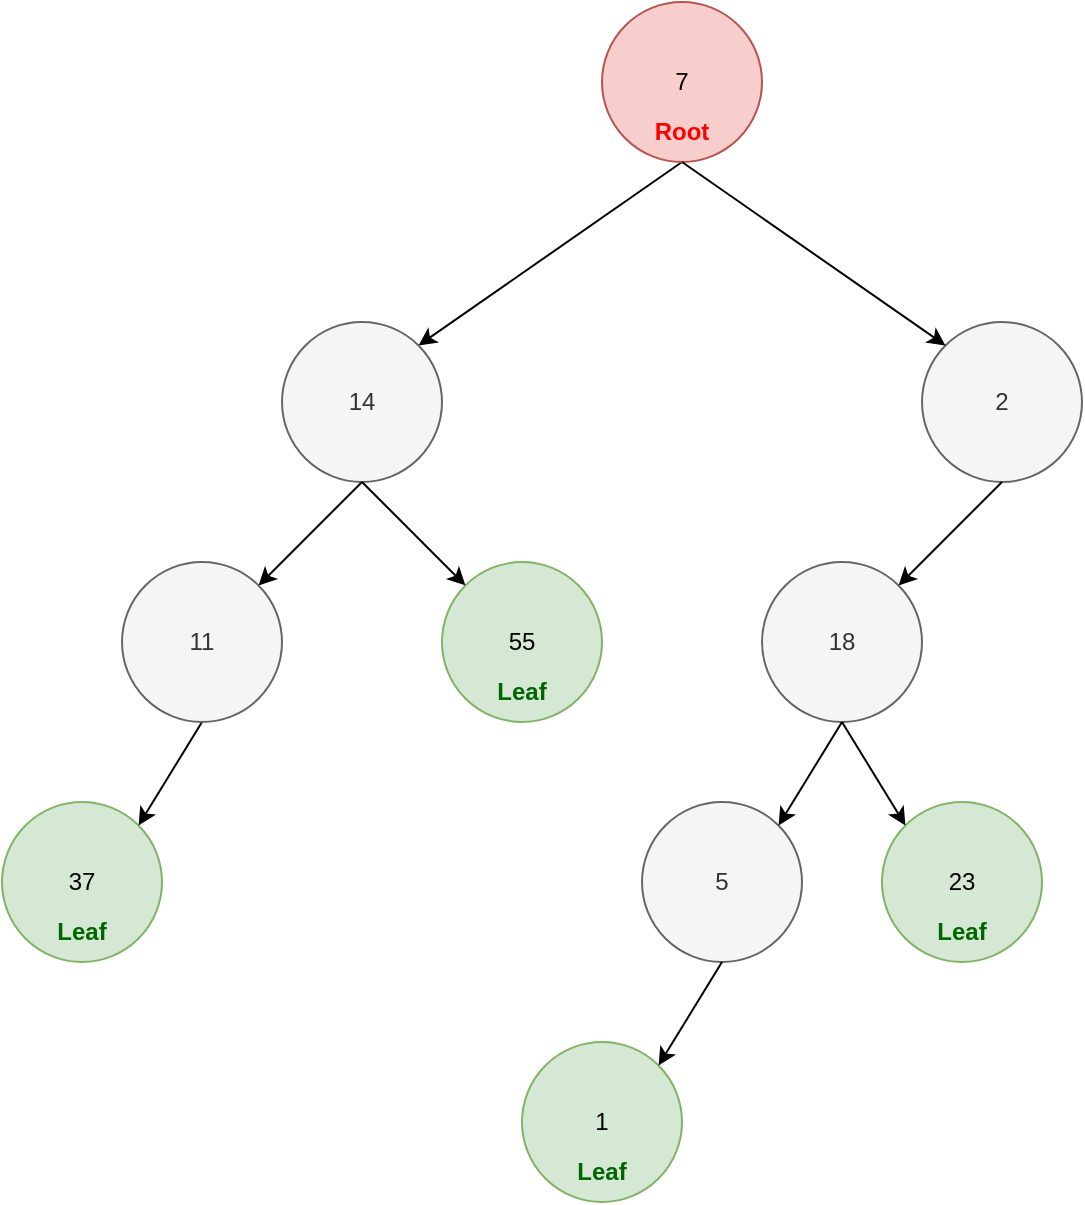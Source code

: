 <mxfile version="20.2.8" type="device" pages="3"><diagram id="FJ5xliJ1c7BC2YRpG38H" name="第 1 页"><mxGraphModel dx="946" dy="587" grid="1" gridSize="10" guides="1" tooltips="1" connect="1" arrows="1" fold="1" page="1" pageScale="1" pageWidth="827" pageHeight="1169" math="0" shadow="0"><root><mxCell id="0"/><mxCell id="1" parent="0"/><mxCell id="PRKMR6yypdvgAcprAi8h-4" value="1" style="ellipse;whiteSpace=wrap;html=1;aspect=fixed;fillColor=#d5e8d4;strokeColor=#82b366;" parent="1" vertex="1"><mxGeometry x="360" y="600" width="80" height="80" as="geometry"/></mxCell><mxCell id="VWHCDTDISH46WxiScgYt-14" style="rounded=0;orthogonalLoop=1;jettySize=auto;html=1;exitX=0.5;exitY=1;exitDx=0;exitDy=0;entryX=1;entryY=0;entryDx=0;entryDy=0;" parent="1" source="VWHCDTDISH46WxiScgYt-1" target="VWHCDTDISH46WxiScgYt-11" edge="1"><mxGeometry relative="1" as="geometry"/></mxCell><mxCell id="VWHCDTDISH46WxiScgYt-1" value="7" style="ellipse;whiteSpace=wrap;html=1;aspect=fixed;fillColor=#f8cecc;strokeColor=#b85450;" parent="1" vertex="1"><mxGeometry x="400" y="80" width="80" height="80" as="geometry"/></mxCell><mxCell id="VWHCDTDISH46WxiScgYt-4" value="55" style="ellipse;whiteSpace=wrap;html=1;aspect=fixed;fillColor=#d5e8d4;strokeColor=#82b366;" parent="1" vertex="1"><mxGeometry x="320" y="360" width="80" height="80" as="geometry"/></mxCell><mxCell id="VWHCDTDISH46WxiScgYt-7" value="37" style="ellipse;whiteSpace=wrap;html=1;aspect=fixed;fillColor=#d5e8d4;strokeColor=#82b366;" parent="1" vertex="1"><mxGeometry x="100" y="480" width="80" height="80" as="geometry"/></mxCell><mxCell id="VWHCDTDISH46WxiScgYt-11" value="14" style="ellipse;whiteSpace=wrap;html=1;aspect=fixed;fillColor=#f5f5f5;strokeColor=#666666;fontColor=#333333;" parent="1" vertex="1"><mxGeometry x="240" y="240" width="80" height="80" as="geometry"/></mxCell><mxCell id="VWHCDTDISH46WxiScgYt-12" value="2" style="ellipse;whiteSpace=wrap;html=1;aspect=fixed;fillColor=#f5f5f5;strokeColor=#666666;fontColor=#333333;" parent="1" vertex="1"><mxGeometry x="560" y="240" width="80" height="80" as="geometry"/></mxCell><mxCell id="VWHCDTDISH46WxiScgYt-13" value="5" style="ellipse;whiteSpace=wrap;html=1;aspect=fixed;fillColor=#f5f5f5;strokeColor=#666666;fontColor=#333333;" parent="1" vertex="1"><mxGeometry x="420" y="480" width="80" height="80" as="geometry"/></mxCell><mxCell id="VWHCDTDISH46WxiScgYt-15" style="rounded=0;orthogonalLoop=1;jettySize=auto;html=1;exitX=0.5;exitY=1;exitDx=0;exitDy=0;entryX=0;entryY=0;entryDx=0;entryDy=0;" parent="1" source="VWHCDTDISH46WxiScgYt-1" target="VWHCDTDISH46WxiScgYt-12" edge="1"><mxGeometry relative="1" as="geometry"><mxPoint x="440" y="160" as="sourcePoint"/><mxPoint x="360" y="200" as="targetPoint"/></mxGeometry></mxCell><mxCell id="VWHCDTDISH46WxiScgYt-16" style="rounded=0;orthogonalLoop=1;jettySize=auto;html=1;entryX=0;entryY=0;entryDx=0;entryDy=0;exitX=0.5;exitY=1;exitDx=0;exitDy=0;" parent="1" source="VWHCDTDISH46WxiScgYt-11" target="VWHCDTDISH46WxiScgYt-4" edge="1"><mxGeometry relative="1" as="geometry"><mxPoint x="360" y="280" as="sourcePoint"/><mxPoint x="280" y="320" as="targetPoint"/></mxGeometry></mxCell><mxCell id="VWHCDTDISH46WxiScgYt-17" style="rounded=0;orthogonalLoop=1;jettySize=auto;html=1;exitX=0.5;exitY=1;exitDx=0;exitDy=0;" parent="1" source="VWHCDTDISH46WxiScgYt-11" target="VWHCDTDISH46WxiScgYt-24" edge="1"><mxGeometry relative="1" as="geometry"><mxPoint x="370" y="290" as="sourcePoint"/><mxPoint x="310" y="370" as="targetPoint"/></mxGeometry></mxCell><mxCell id="VWHCDTDISH46WxiScgYt-19" style="rounded=0;orthogonalLoop=1;jettySize=auto;html=1;entryX=1;entryY=0;entryDx=0;entryDy=0;exitX=0.5;exitY=1;exitDx=0;exitDy=0;" parent="1" source="VWHCDTDISH46WxiScgYt-12" target="VWHCDTDISH46WxiScgYt-28" edge="1"><mxGeometry relative="1" as="geometry"><mxPoint x="520" y="280" as="sourcePoint"/><mxPoint x="460" y="360" as="targetPoint"/></mxGeometry></mxCell><mxCell id="VWHCDTDISH46WxiScgYt-20" value="&lt;font color=&quot;#ff0000&quot;&gt;&lt;b&gt;Root&lt;/b&gt;&lt;/font&gt;" style="text;html=1;strokeColor=none;fillColor=none;align=center;verticalAlign=middle;whiteSpace=wrap;rounded=0;" parent="1" vertex="1"><mxGeometry x="410" y="130" width="60" height="30" as="geometry"/></mxCell><mxCell id="VWHCDTDISH46WxiScgYt-21" value="&lt;b style=&quot;&quot;&gt;&lt;font color=&quot;#006600&quot;&gt;Leaf&lt;/font&gt;&lt;/b&gt;" style="text;html=1;strokeColor=none;fillColor=none;align=center;verticalAlign=middle;whiteSpace=wrap;rounded=0;" parent="1" vertex="1"><mxGeometry x="110" y="530" width="60" height="30" as="geometry"/></mxCell><mxCell id="VWHCDTDISH46WxiScgYt-22" value="&lt;b style=&quot;&quot;&gt;&lt;font color=&quot;#006600&quot;&gt;Leaf&lt;/font&gt;&lt;/b&gt;" style="text;html=1;strokeColor=none;fillColor=none;align=center;verticalAlign=middle;whiteSpace=wrap;rounded=0;" parent="1" vertex="1"><mxGeometry x="330" y="410" width="60" height="30" as="geometry"/></mxCell><mxCell id="VWHCDTDISH46WxiScgYt-23" value="&lt;b style=&quot;&quot;&gt;&lt;font color=&quot;#006600&quot;&gt;Leaf&lt;/font&gt;&lt;/b&gt;" style="text;html=1;strokeColor=none;fillColor=none;align=center;verticalAlign=middle;whiteSpace=wrap;rounded=0;" parent="1" vertex="1"><mxGeometry x="370" y="650" width="60" height="30" as="geometry"/></mxCell><mxCell id="VWHCDTDISH46WxiScgYt-27" style="edgeStyle=none;rounded=0;orthogonalLoop=1;jettySize=auto;html=1;entryX=1;entryY=0;entryDx=0;entryDy=0;fontColor=#006600;exitX=0.5;exitY=1;exitDx=0;exitDy=0;" parent="1" source="VWHCDTDISH46WxiScgYt-24" target="VWHCDTDISH46WxiScgYt-7" edge="1"><mxGeometry relative="1" as="geometry"/></mxCell><mxCell id="VWHCDTDISH46WxiScgYt-24" value="11" style="ellipse;whiteSpace=wrap;html=1;aspect=fixed;fillColor=#f5f5f5;strokeColor=#666666;fontColor=#333333;" parent="1" vertex="1"><mxGeometry x="160" y="360" width="80" height="80" as="geometry"/></mxCell><mxCell id="VWHCDTDISH46WxiScgYt-28" value="18" style="ellipse;whiteSpace=wrap;html=1;aspect=fixed;fillColor=#f5f5f5;strokeColor=#666666;fontColor=#333333;" parent="1" vertex="1"><mxGeometry x="480" y="360" width="80" height="80" as="geometry"/></mxCell><mxCell id="VWHCDTDISH46WxiScgYt-29" style="edgeStyle=none;rounded=0;orthogonalLoop=1;jettySize=auto;html=1;entryX=1;entryY=0;entryDx=0;entryDy=0;fontColor=#006600;exitX=0.5;exitY=1;exitDx=0;exitDy=0;" parent="1" source="VWHCDTDISH46WxiScgYt-28" target="VWHCDTDISH46WxiScgYt-13" edge="1"><mxGeometry relative="1" as="geometry"><mxPoint x="520" y="480" as="sourcePoint"/><mxPoint x="540" y="560" as="targetPoint"/></mxGeometry></mxCell><mxCell id="VWHCDTDISH46WxiScgYt-30" value="23" style="ellipse;whiteSpace=wrap;html=1;aspect=fixed;fillColor=#d5e8d4;strokeColor=#82b366;" parent="1" vertex="1"><mxGeometry x="540" y="480" width="80" height="80" as="geometry"/></mxCell><mxCell id="VWHCDTDISH46WxiScgYt-31" value="&lt;b style=&quot;&quot;&gt;&lt;font color=&quot;#006600&quot;&gt;Leaf&lt;/font&gt;&lt;/b&gt;" style="text;html=1;strokeColor=none;fillColor=none;align=center;verticalAlign=middle;whiteSpace=wrap;rounded=0;" parent="1" vertex="1"><mxGeometry x="550" y="530" width="60" height="30" as="geometry"/></mxCell><mxCell id="VWHCDTDISH46WxiScgYt-32" style="edgeStyle=none;rounded=0;orthogonalLoop=1;jettySize=auto;html=1;fontColor=#006600;exitX=0.5;exitY=1;exitDx=0;exitDy=0;entryX=0;entryY=0;entryDx=0;entryDy=0;" parent="1" source="VWHCDTDISH46WxiScgYt-28" target="VWHCDTDISH46WxiScgYt-30" edge="1"><mxGeometry relative="1" as="geometry"><mxPoint x="590" y="490" as="sourcePoint"/><mxPoint x="540" y="570" as="targetPoint"/></mxGeometry></mxCell><mxCell id="PRKMR6yypdvgAcprAi8h-5" style="edgeStyle=none;rounded=0;orthogonalLoop=1;jettySize=auto;html=1;fontColor=#006600;exitX=0.5;exitY=1;exitDx=0;exitDy=0;entryX=1;entryY=0;entryDx=0;entryDy=0;" parent="1" source="VWHCDTDISH46WxiScgYt-13" target="PRKMR6yypdvgAcprAi8h-4" edge="1"><mxGeometry relative="1" as="geometry"><mxPoint x="610" y="450" as="sourcePoint"/><mxPoint x="530" y="530" as="targetPoint"/></mxGeometry></mxCell></root></mxGraphModel></diagram><diagram id="93M0nnQz9Hr-LAAxuoXp" name="第 2 页"><mxGraphModel dx="1002" dy="748" grid="1" gridSize="10" guides="1" tooltips="1" connect="1" arrows="1" fold="1" page="1" pageScale="1" pageWidth="827" pageHeight="1169" math="0" shadow="0"><root><mxCell id="0"/><mxCell id="1" parent="0"/><mxCell id="3s5BIjTrQRwaZTwkFsuK-1" value="1" style="ellipse;whiteSpace=wrap;html=1;aspect=fixed;fillColor=#d5e8d4;strokeColor=#82b366;" vertex="1" parent="1"><mxGeometry x="360" y="600" width="80" height="80" as="geometry"/></mxCell><mxCell id="3s5BIjTrQRwaZTwkFsuK-2" style="rounded=0;orthogonalLoop=1;jettySize=auto;html=1;exitX=0.5;exitY=1;exitDx=0;exitDy=0;entryX=1;entryY=0;entryDx=0;entryDy=0;" edge="1" parent="1" source="3s5BIjTrQRwaZTwkFsuK-3" target="3s5BIjTrQRwaZTwkFsuK-6"><mxGeometry relative="1" as="geometry"/></mxCell><mxCell id="3s5BIjTrQRwaZTwkFsuK-3" value="7" style="ellipse;whiteSpace=wrap;html=1;aspect=fixed;fillColor=#f8cecc;strokeColor=#b85450;" vertex="1" parent="1"><mxGeometry x="400" y="80" width="80" height="80" as="geometry"/></mxCell><mxCell id="3s5BIjTrQRwaZTwkFsuK-4" value="55" style="ellipse;whiteSpace=wrap;html=1;aspect=fixed;fillColor=#d5e8d4;strokeColor=#82b366;" vertex="1" parent="1"><mxGeometry x="320" y="360" width="80" height="80" as="geometry"/></mxCell><mxCell id="3s5BIjTrQRwaZTwkFsuK-5" value="37" style="ellipse;whiteSpace=wrap;html=1;aspect=fixed;fillColor=#d5e8d4;strokeColor=#82b366;" vertex="1" parent="1"><mxGeometry x="100" y="480" width="80" height="80" as="geometry"/></mxCell><mxCell id="3s5BIjTrQRwaZTwkFsuK-6" value="14" style="ellipse;whiteSpace=wrap;html=1;aspect=fixed;fillColor=#f5f5f5;strokeColor=#666666;fontColor=#333333;" vertex="1" parent="1"><mxGeometry x="240" y="240" width="80" height="80" as="geometry"/></mxCell><mxCell id="3s5BIjTrQRwaZTwkFsuK-7" value="2" style="ellipse;whiteSpace=wrap;html=1;aspect=fixed;fillColor=#f5f5f5;strokeColor=#666666;fontColor=#333333;" vertex="1" parent="1"><mxGeometry x="560" y="240" width="80" height="80" as="geometry"/></mxCell><mxCell id="3s5BIjTrQRwaZTwkFsuK-8" value="5" style="ellipse;whiteSpace=wrap;html=1;aspect=fixed;fillColor=#f5f5f5;strokeColor=#666666;fontColor=#333333;" vertex="1" parent="1"><mxGeometry x="420" y="480" width="80" height="80" as="geometry"/></mxCell><mxCell id="3s5BIjTrQRwaZTwkFsuK-9" style="rounded=0;orthogonalLoop=1;jettySize=auto;html=1;exitX=0.5;exitY=1;exitDx=0;exitDy=0;entryX=0;entryY=0;entryDx=0;entryDy=0;" edge="1" parent="1" source="3s5BIjTrQRwaZTwkFsuK-3" target="3s5BIjTrQRwaZTwkFsuK-7"><mxGeometry relative="1" as="geometry"><mxPoint x="440" y="160" as="sourcePoint"/><mxPoint x="360" y="200" as="targetPoint"/></mxGeometry></mxCell><mxCell id="3s5BIjTrQRwaZTwkFsuK-10" style="rounded=0;orthogonalLoop=1;jettySize=auto;html=1;entryX=0;entryY=0;entryDx=0;entryDy=0;exitX=0.5;exitY=1;exitDx=0;exitDy=0;" edge="1" parent="1" source="3s5BIjTrQRwaZTwkFsuK-6" target="3s5BIjTrQRwaZTwkFsuK-4"><mxGeometry relative="1" as="geometry"><mxPoint x="360" y="280" as="sourcePoint"/><mxPoint x="280" y="320" as="targetPoint"/></mxGeometry></mxCell><mxCell id="3s5BIjTrQRwaZTwkFsuK-11" style="rounded=0;orthogonalLoop=1;jettySize=auto;html=1;exitX=0.5;exitY=1;exitDx=0;exitDy=0;" edge="1" parent="1" source="3s5BIjTrQRwaZTwkFsuK-6" target="3s5BIjTrQRwaZTwkFsuK-18"><mxGeometry relative="1" as="geometry"><mxPoint x="370" y="290" as="sourcePoint"/><mxPoint x="310" y="370" as="targetPoint"/></mxGeometry></mxCell><mxCell id="3s5BIjTrQRwaZTwkFsuK-12" style="rounded=0;orthogonalLoop=1;jettySize=auto;html=1;entryX=1;entryY=0;entryDx=0;entryDy=0;exitX=0.5;exitY=1;exitDx=0;exitDy=0;" edge="1" parent="1" source="3s5BIjTrQRwaZTwkFsuK-7" target="3s5BIjTrQRwaZTwkFsuK-19"><mxGeometry relative="1" as="geometry"><mxPoint x="520" y="280" as="sourcePoint"/><mxPoint x="460" y="360" as="targetPoint"/></mxGeometry></mxCell><mxCell id="3s5BIjTrQRwaZTwkFsuK-13" value="&lt;font color=&quot;#ff0000&quot;&gt;&lt;b&gt;Root&lt;/b&gt;&lt;/font&gt;" style="text;html=1;strokeColor=none;fillColor=none;align=center;verticalAlign=middle;whiteSpace=wrap;rounded=0;" vertex="1" parent="1"><mxGeometry x="410" y="130" width="60" height="30" as="geometry"/></mxCell><mxCell id="3s5BIjTrQRwaZTwkFsuK-14" value="&lt;b style=&quot;&quot;&gt;&lt;font color=&quot;#006600&quot;&gt;Leaf&lt;/font&gt;&lt;/b&gt;" style="text;html=1;strokeColor=none;fillColor=none;align=center;verticalAlign=middle;whiteSpace=wrap;rounded=0;" vertex="1" parent="1"><mxGeometry x="110" y="530" width="60" height="30" as="geometry"/></mxCell><mxCell id="3s5BIjTrQRwaZTwkFsuK-15" value="&lt;b style=&quot;&quot;&gt;&lt;font color=&quot;#006600&quot;&gt;Leaf&lt;/font&gt;&lt;/b&gt;" style="text;html=1;strokeColor=none;fillColor=none;align=center;verticalAlign=middle;whiteSpace=wrap;rounded=0;" vertex="1" parent="1"><mxGeometry x="330" y="410" width="60" height="30" as="geometry"/></mxCell><mxCell id="3s5BIjTrQRwaZTwkFsuK-16" value="&lt;b style=&quot;&quot;&gt;&lt;font color=&quot;#006600&quot;&gt;Leaf&lt;/font&gt;&lt;/b&gt;" style="text;html=1;strokeColor=none;fillColor=none;align=center;verticalAlign=middle;whiteSpace=wrap;rounded=0;" vertex="1" parent="1"><mxGeometry x="370" y="650" width="60" height="30" as="geometry"/></mxCell><mxCell id="3s5BIjTrQRwaZTwkFsuK-17" style="edgeStyle=none;rounded=0;orthogonalLoop=1;jettySize=auto;html=1;entryX=1;entryY=0;entryDx=0;entryDy=0;fontColor=#006600;exitX=0.5;exitY=1;exitDx=0;exitDy=0;" edge="1" parent="1" source="3s5BIjTrQRwaZTwkFsuK-18" target="3s5BIjTrQRwaZTwkFsuK-5"><mxGeometry relative="1" as="geometry"/></mxCell><mxCell id="3s5BIjTrQRwaZTwkFsuK-18" value="11" style="ellipse;whiteSpace=wrap;html=1;aspect=fixed;fillColor=#f5f5f5;strokeColor=#666666;fontColor=#333333;" vertex="1" parent="1"><mxGeometry x="160" y="360" width="80" height="80" as="geometry"/></mxCell><mxCell id="3s5BIjTrQRwaZTwkFsuK-19" value="18" style="ellipse;whiteSpace=wrap;html=1;aspect=fixed;fillColor=#f5f5f5;strokeColor=#666666;fontColor=#333333;" vertex="1" parent="1"><mxGeometry x="480" y="360" width="80" height="80" as="geometry"/></mxCell><mxCell id="3s5BIjTrQRwaZTwkFsuK-20" style="edgeStyle=none;rounded=0;orthogonalLoop=1;jettySize=auto;html=1;entryX=1;entryY=0;entryDx=0;entryDy=0;fontColor=#006600;exitX=0.5;exitY=1;exitDx=0;exitDy=0;" edge="1" parent="1" source="3s5BIjTrQRwaZTwkFsuK-19" target="3s5BIjTrQRwaZTwkFsuK-8"><mxGeometry relative="1" as="geometry"><mxPoint x="520" y="480" as="sourcePoint"/><mxPoint x="540" y="560" as="targetPoint"/></mxGeometry></mxCell><mxCell id="3s5BIjTrQRwaZTwkFsuK-21" value="23" style="ellipse;whiteSpace=wrap;html=1;aspect=fixed;fillColor=#d5e8d4;strokeColor=#82b366;" vertex="1" parent="1"><mxGeometry x="540" y="480" width="80" height="80" as="geometry"/></mxCell><mxCell id="3s5BIjTrQRwaZTwkFsuK-22" value="&lt;b style=&quot;&quot;&gt;&lt;font color=&quot;#006600&quot;&gt;Leaf&lt;/font&gt;&lt;/b&gt;" style="text;html=1;strokeColor=none;fillColor=none;align=center;verticalAlign=middle;whiteSpace=wrap;rounded=0;" vertex="1" parent="1"><mxGeometry x="550" y="530" width="60" height="30" as="geometry"/></mxCell><mxCell id="3s5BIjTrQRwaZTwkFsuK-23" style="edgeStyle=none;rounded=0;orthogonalLoop=1;jettySize=auto;html=1;fontColor=#006600;exitX=0.5;exitY=1;exitDx=0;exitDy=0;entryX=0;entryY=0;entryDx=0;entryDy=0;" edge="1" parent="1" source="3s5BIjTrQRwaZTwkFsuK-19" target="3s5BIjTrQRwaZTwkFsuK-21"><mxGeometry relative="1" as="geometry"><mxPoint x="590" y="490" as="sourcePoint"/><mxPoint x="540" y="570" as="targetPoint"/></mxGeometry></mxCell><mxCell id="3s5BIjTrQRwaZTwkFsuK-24" style="edgeStyle=none;rounded=0;orthogonalLoop=1;jettySize=auto;html=1;fontColor=#006600;exitX=0.5;exitY=1;exitDx=0;exitDy=0;entryX=1;entryY=0;entryDx=0;entryDy=0;" edge="1" parent="1" source="3s5BIjTrQRwaZTwkFsuK-8" target="3s5BIjTrQRwaZTwkFsuK-1"><mxGeometry relative="1" as="geometry"><mxPoint x="610" y="450" as="sourcePoint"/><mxPoint x="530" y="530" as="targetPoint"/></mxGeometry></mxCell><mxCell id="3s5BIjTrQRwaZTwkFsuK-25" value="" style="rounded=0;whiteSpace=wrap;html=1;dashed=1;strokeColor=#FF0000;strokeWidth=1;fillColor=none;" vertex="1" parent="1"><mxGeometry x="230" y="70" width="420" height="260" as="geometry"/></mxCell><mxCell id="3s5BIjTrQRwaZTwkFsuK-26" value="" style="rounded=0;whiteSpace=wrap;html=1;dashed=1;strokeColor=#000000;strokeWidth=1;fillColor=none;" vertex="1" parent="1"><mxGeometry x="150" y="230" width="260" height="220" as="geometry"/></mxCell><mxCell id="3s5BIjTrQRwaZTwkFsuK-27" value="" style="rounded=0;whiteSpace=wrap;html=1;dashed=1;strokeColor=#000000;strokeWidth=1;fillColor=none;" vertex="1" parent="1"><mxGeometry x="470" y="230" width="190" height="220" as="geometry"/></mxCell><mxCell id="3s5BIjTrQRwaZTwkFsuK-28" value="" style="rounded=0;whiteSpace=wrap;html=1;dashed=1;strokeColor=#000000;strokeWidth=1;fillColor=none;" vertex="1" parent="1"><mxGeometry x="90" y="350" width="160" height="220" as="geometry"/></mxCell><mxCell id="3s5BIjTrQRwaZTwkFsuK-29" value="" style="rounded=0;whiteSpace=wrap;html=1;dashed=1;strokeColor=#000000;strokeWidth=1;fillColor=none;" vertex="1" parent="1"><mxGeometry x="410" y="350" width="220" height="220" as="geometry"/></mxCell><mxCell id="3s5BIjTrQRwaZTwkFsuK-30" value="" style="rounded=0;whiteSpace=wrap;html=1;dashed=1;strokeColor=#000000;strokeWidth=1;fillColor=none;" vertex="1" parent="1"><mxGeometry x="350" y="470" width="160" height="220" as="geometry"/></mxCell><mxCell id="3s5BIjTrQRwaZTwkFsuK-31" value="" style="rounded=0;whiteSpace=wrap;html=1;dashed=1;strokeColor=#006600;strokeWidth=1;fillColor=none;" vertex="1" parent="1"><mxGeometry x="80" y="470" width="110" height="110" as="geometry"/></mxCell><mxCell id="3s5BIjTrQRwaZTwkFsuK-32" value="" style="rounded=0;whiteSpace=wrap;html=1;dashed=1;strokeColor=#006600;strokeWidth=1;fillColor=none;" vertex="1" parent="1"><mxGeometry x="310" y="350" width="110" height="110" as="geometry"/></mxCell><mxCell id="3s5BIjTrQRwaZTwkFsuK-33" value="" style="rounded=0;whiteSpace=wrap;html=1;dashed=1;strokeColor=#006600;strokeWidth=1;fillColor=none;" vertex="1" parent="1"><mxGeometry x="340" y="590" width="110" height="110" as="geometry"/></mxCell><mxCell id="3s5BIjTrQRwaZTwkFsuK-34" value="" style="rounded=0;whiteSpace=wrap;html=1;dashed=1;strokeColor=#006600;strokeWidth=1;fillColor=none;" vertex="1" parent="1"><mxGeometry x="530" y="470" width="110" height="110" as="geometry"/></mxCell></root></mxGraphModel></diagram><diagram id="Jhp6rm4Uw-eAnHlA3TMD" name="第 3 页"><mxGraphModel dx="946" dy="587" grid="1" gridSize="10" guides="1" tooltips="1" connect="1" arrows="1" fold="1" page="1" pageScale="1" pageWidth="827" pageHeight="1169" math="0" shadow="0"><root><mxCell id="0"/><mxCell id="1" parent="0"/><mxCell id="2jxdAt6VfM2uG4gZ6fR1-1" value="" style="curved=1;endArrow=classic;html=1;rounded=0;fontColor=#FF0000;strokeColor=#b85450;fillColor=#f8cecc;" edge="1" parent="1"><mxGeometry width="50" height="50" relative="1" as="geometry"><mxPoint x="240" y="520" as="sourcePoint"/><mxPoint x="290" y="470" as="targetPoint"/><Array as="points"><mxPoint x="290" y="520"/><mxPoint x="240" y="470"/></Array></mxGeometry></mxCell><mxCell id="2jxdAt6VfM2uG4gZ6fR1-2" value="recursiveMethod()" style="ellipse;whiteSpace=wrap;html=1;fillColor=#f5f5f5;strokeColor=#666666;fontColor=#333333;" vertex="1" parent="1"><mxGeometry x="120" y="480" width="120" height="80" as="geometry"/></mxCell><mxCell id="2jxdAt6VfM2uG4gZ6fR1-3" value="recursiveMethod()" style="ellipse;whiteSpace=wrap;html=1;fillColor=#f5f5f5;fontColor=#333333;strokeColor=#666666;" vertex="1" parent="1"><mxGeometry x="290" y="430" width="120" height="80" as="geometry"/></mxCell><mxCell id="2jxdAt6VfM2uG4gZ6fR1-4" value="" style="curved=1;endArrow=classic;html=1;rounded=0;fillColor=#f8cecc;strokeColor=#b85450;" edge="1" parent="1"><mxGeometry width="50" height="50" relative="1" as="geometry"><mxPoint x="410" y="470" as="sourcePoint"/><mxPoint x="460" y="420" as="targetPoint"/><Array as="points"><mxPoint x="460" y="470"/><mxPoint x="410" y="420"/></Array></mxGeometry></mxCell><mxCell id="2jxdAt6VfM2uG4gZ6fR1-5" value="recursiveMethod()" style="ellipse;whiteSpace=wrap;html=1;fillColor=#f5f5f5;fontColor=#333333;strokeColor=#666666;" vertex="1" parent="1"><mxGeometry x="460" y="380" width="120" height="80" as="geometry"/></mxCell><mxCell id="2jxdAt6VfM2uG4gZ6fR1-6" value="" style="curved=1;endArrow=classic;html=1;rounded=0;fillColor=#f8cecc;strokeColor=#b85450;" edge="1" parent="1"><mxGeometry width="50" height="50" relative="1" as="geometry"><mxPoint x="580" y="420" as="sourcePoint"/><mxPoint x="630" y="370" as="targetPoint"/><Array as="points"><mxPoint x="630" y="420"/><mxPoint x="580" y="370"/></Array></mxGeometry></mxCell><mxCell id="2jxdAt6VfM2uG4gZ6fR1-7" value="recursiveMethod()" style="ellipse;whiteSpace=wrap;html=1;fillColor=#f5f5f5;fontColor=#333333;strokeColor=#666666;" vertex="1" parent="1"><mxGeometry x="630" y="330" width="120" height="80" as="geometry"/></mxCell><mxCell id="2jxdAt6VfM2uG4gZ6fR1-8" value="call" style="text;html=1;strokeColor=#b85450;fillColor=#f8cecc;align=center;verticalAlign=middle;whiteSpace=wrap;rounded=0;fontSize=11;" vertex="1" parent="1"><mxGeometry x="580" y="390" width="40" height="20" as="geometry"/></mxCell><mxCell id="2jxdAt6VfM2uG4gZ6fR1-9" value="call" style="text;html=1;strokeColor=#b85450;fillColor=#f8cecc;align=center;verticalAlign=middle;whiteSpace=wrap;rounded=0;fontSize=11;" vertex="1" parent="1"><mxGeometry x="410" y="440" width="40" height="20" as="geometry"/></mxCell><mxCell id="2jxdAt6VfM2uG4gZ6fR1-10" value="call" style="text;html=1;strokeColor=#b85450;fillColor=#f8cecc;align=center;verticalAlign=middle;whiteSpace=wrap;rounded=0;fontSize=11;" vertex="1" parent="1"><mxGeometry x="240" y="490" width="40" height="20" as="geometry"/></mxCell><mxCell id="2jxdAt6VfM2uG4gZ6fR1-11" value="" style="endArrow=classic;html=1;strokeColor=#6c8ebf;fontSize=10;fontColor=#990000;curved=1;entryX=0.5;entryY=1;entryDx=0;entryDy=0;exitX=0.5;exitY=1;exitDx=0;exitDy=0;fillColor=#dae8fc;" edge="1" parent="1" source="2jxdAt6VfM2uG4gZ6fR1-7" target="2jxdAt6VfM2uG4gZ6fR1-5"><mxGeometry width="50" height="50" relative="1" as="geometry"><mxPoint x="390" y="430" as="sourcePoint"/><mxPoint x="440" y="380" as="targetPoint"/><Array as="points"><mxPoint x="590" y="590"/></Array></mxGeometry></mxCell><mxCell id="2jxdAt6VfM2uG4gZ6fR1-12" value="return" style="text;html=1;strokeColor=#6c8ebf;fillColor=#dae8fc;align=center;verticalAlign=middle;whiteSpace=wrap;rounded=0;fontSize=11;" vertex="1" parent="1"><mxGeometry x="560" y="510" width="40" height="20" as="geometry"/></mxCell><mxCell id="2jxdAt6VfM2uG4gZ6fR1-13" value="" style="endArrow=classic;html=1;strokeColor=#6c8ebf;fontSize=10;fontColor=#990000;curved=1;entryX=0.5;entryY=1;entryDx=0;entryDy=0;exitX=0.5;exitY=1;exitDx=0;exitDy=0;fillColor=#dae8fc;" edge="1" parent="1"><mxGeometry width="50" height="50" relative="1" as="geometry"><mxPoint x="520" y="460" as="sourcePoint"/><mxPoint x="350" y="510" as="targetPoint"/><Array as="points"><mxPoint x="420" y="640"/></Array></mxGeometry></mxCell><mxCell id="2jxdAt6VfM2uG4gZ6fR1-14" value="" style="endArrow=classic;html=1;strokeColor=#6c8ebf;fontSize=10;fontColor=#990000;curved=1;entryX=0.5;entryY=1;entryDx=0;entryDy=0;exitX=0.5;exitY=1;exitDx=0;exitDy=0;fillColor=#dae8fc;" edge="1" parent="1"><mxGeometry width="50" height="50" relative="1" as="geometry"><mxPoint x="350" y="510" as="sourcePoint"/><mxPoint x="180" y="560" as="targetPoint"/><Array as="points"><mxPoint x="250" y="690"/></Array></mxGeometry></mxCell><mxCell id="2jxdAt6VfM2uG4gZ6fR1-15" value="return" style="text;html=1;strokeColor=#6c8ebf;fillColor=#dae8fc;align=center;verticalAlign=middle;whiteSpace=wrap;rounded=0;fontSize=11;" vertex="1" parent="1"><mxGeometry x="394" y="560" width="40" height="20" as="geometry"/></mxCell><mxCell id="2jxdAt6VfM2uG4gZ6fR1-16" value="return" style="text;html=1;strokeColor=#6c8ebf;fillColor=#dae8fc;align=center;verticalAlign=middle;whiteSpace=wrap;rounded=0;fontSize=11;" vertex="1" parent="1"><mxGeometry x="220" y="610" width="40" height="20" as="geometry"/></mxCell><mxCell id="2jxdAt6VfM2uG4gZ6fR1-17" value="" style="endArrow=classic;html=1;strokeColor=#6c8ebf;fontSize=10;fontColor=#990000;curved=1;fillColor=#dae8fc;strokeWidth=6;" edge="1" parent="1"><mxGeometry width="50" height="50" relative="1" as="geometry"><mxPoint x="740" y="445" as="sourcePoint"/><mxPoint x="710" y="395" as="targetPoint"/></mxGeometry></mxCell><mxCell id="2jxdAt6VfM2uG4gZ6fR1-18" value="觸發終止條件。" style="text;html=1;strokeColor=#6c8ebf;fillColor=#dae8fc;align=center;verticalAlign=middle;whiteSpace=wrap;rounded=0;fontSize=10;" vertex="1" parent="1"><mxGeometry x="710" y="440" width="90" height="30" as="geometry"/></mxCell></root></mxGraphModel></diagram></mxfile>